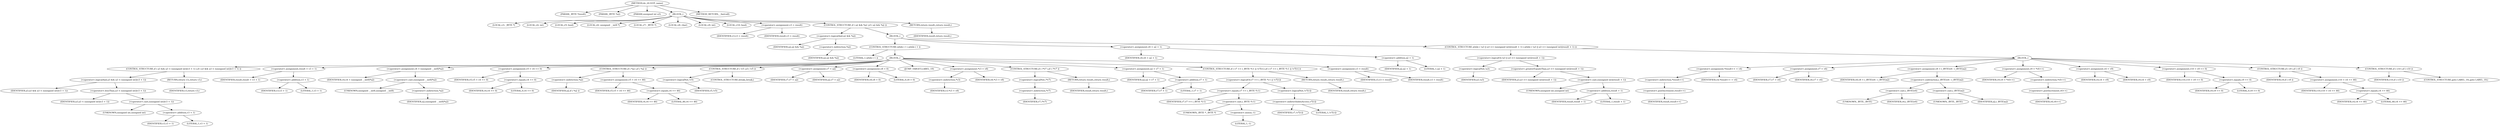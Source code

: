 digraph do_rfc1035_name {  
"1000109" [label = "(METHOD,do_rfc1035_name)" ]
"1000110" [label = "(PARAM,_BYTE *result)" ]
"1000111" [label = "(PARAM,_BYTE *a2)" ]
"1000112" [label = "(PARAM,unsigned int a3)" ]
"1000113" [label = "(BLOCK,,)" ]
"1000114" [label = "(LOCAL,v3: _BYTE *)" ]
"1000115" [label = "(LOCAL,v4: int)" ]
"1000116" [label = "(LOCAL,v5: bool)" ]
"1000117" [label = "(LOCAL,v6: unsigned __int8 *)" ]
"1000118" [label = "(LOCAL,v7: _BYTE *)" ]
"1000119" [label = "(LOCAL,v8: char)" ]
"1000120" [label = "(LOCAL,v9: int)" ]
"1000121" [label = "(LOCAL,v10: bool)" ]
"1000122" [label = "(<operator>.assignment,v3 = result)" ]
"1000123" [label = "(IDENTIFIER,v3,v3 = result)" ]
"1000124" [label = "(IDENTIFIER,result,v3 = result)" ]
"1000125" [label = "(CONTROL_STRUCTURE,if ( a2 && *a2 ),if ( a2 && *a2 ))" ]
"1000126" [label = "(<operator>.logicalAnd,a2 && *a2)" ]
"1000127" [label = "(IDENTIFIER,a2,a2 && *a2)" ]
"1000128" [label = "(<operator>.indirection,*a2)" ]
"1000129" [label = "(IDENTIFIER,a2,a2 && *a2)" ]
"1000130" [label = "(BLOCK,,)" ]
"1000131" [label = "(CONTROL_STRUCTURE,while ( 1 ),while ( 1 ))" ]
"1000132" [label = "(LITERAL,1,while ( 1 ))" ]
"1000133" [label = "(BLOCK,,)" ]
"1000134" [label = "(CONTROL_STRUCTURE,if ( a3 && a3 < (unsigned int)(v3 + 1) ),if ( a3 && a3 < (unsigned int)(v3 + 1) ))" ]
"1000135" [label = "(<operator>.logicalAnd,a3 && a3 < (unsigned int)(v3 + 1))" ]
"1000136" [label = "(IDENTIFIER,a3,a3 && a3 < (unsigned int)(v3 + 1))" ]
"1000137" [label = "(<operator>.lessThan,a3 < (unsigned int)(v3 + 1))" ]
"1000138" [label = "(IDENTIFIER,a3,a3 < (unsigned int)(v3 + 1))" ]
"1000139" [label = "(<operator>.cast,(unsigned int)(v3 + 1))" ]
"1000140" [label = "(UNKNOWN,unsigned int,unsigned int)" ]
"1000141" [label = "(<operator>.addition,v3 + 1)" ]
"1000142" [label = "(IDENTIFIER,v3,v3 + 1)" ]
"1000143" [label = "(LITERAL,1,v3 + 1)" ]
"1000144" [label = "(RETURN,return v3;,return v3;)" ]
"1000145" [label = "(IDENTIFIER,v3,return v3;)" ]
"1000146" [label = "(<operator>.assignment,result = v3 + 1)" ]
"1000147" [label = "(IDENTIFIER,result,result = v3 + 1)" ]
"1000148" [label = "(<operator>.addition,v3 + 1)" ]
"1000149" [label = "(IDENTIFIER,v3,v3 + 1)" ]
"1000150" [label = "(LITERAL,1,v3 + 1)" ]
"1000151" [label = "(<operator>.assignment,v4 = (unsigned __int8)*a2)" ]
"1000152" [label = "(IDENTIFIER,v4,v4 = (unsigned __int8)*a2)" ]
"1000153" [label = "(<operator>.cast,(unsigned __int8)*a2)" ]
"1000154" [label = "(UNKNOWN,unsigned __int8,unsigned __int8)" ]
"1000155" [label = "(<operator>.indirection,*a2)" ]
"1000156" [label = "(IDENTIFIER,a2,(unsigned __int8)*a2)" ]
"1000157" [label = "(<operator>.assignment,v5 = v4 == 0)" ]
"1000158" [label = "(IDENTIFIER,v5,v5 = v4 == 0)" ]
"1000159" [label = "(<operator>.equals,v4 == 0)" ]
"1000160" [label = "(IDENTIFIER,v4,v4 == 0)" ]
"1000161" [label = "(LITERAL,0,v4 == 0)" ]
"1000162" [label = "(CONTROL_STRUCTURE,if ( *a2 ),if ( *a2 ))" ]
"1000163" [label = "(<operator>.indirection,*a2)" ]
"1000164" [label = "(IDENTIFIER,a2,if ( *a2 ))" ]
"1000165" [label = "(<operator>.assignment,v5 = v4 == 46)" ]
"1000166" [label = "(IDENTIFIER,v5,v5 = v4 == 46)" ]
"1000167" [label = "(<operator>.equals,v4 == 46)" ]
"1000168" [label = "(IDENTIFIER,v4,v4 == 46)" ]
"1000169" [label = "(LITERAL,46,v4 == 46)" ]
"1000170" [label = "(CONTROL_STRUCTURE,if ( !v5 ),if ( !v5 ))" ]
"1000171" [label = "(<operator>.logicalNot,!v5)" ]
"1000172" [label = "(IDENTIFIER,v5,!v5)" ]
"1000173" [label = "(CONTROL_STRUCTURE,break;,break;)" ]
"1000174" [label = "(<operator>.assignment,v7 = a2)" ]
"1000175" [label = "(IDENTIFIER,v7,v7 = a2)" ]
"1000176" [label = "(IDENTIFIER,a2,v7 = a2)" ]
"1000177" [label = "(<operator>.assignment,v8 = 0)" ]
"1000178" [label = "(IDENTIFIER,v8,v8 = 0)" ]
"1000179" [label = "(LITERAL,0,v8 = 0)" ]
"1000180" [label = "(JUMP_TARGET,LABEL_19)" ]
"1000181" [label = "(<operator>.assignment,*v3 = v8)" ]
"1000182" [label = "(<operator>.indirection,*v3)" ]
"1000183" [label = "(IDENTIFIER,v3,*v3 = v8)" ]
"1000184" [label = "(IDENTIFIER,v8,*v3 = v8)" ]
"1000185" [label = "(CONTROL_STRUCTURE,if ( !*v7 ),if ( !*v7 ))" ]
"1000186" [label = "(<operator>.logicalNot,!*v7)" ]
"1000187" [label = "(<operator>.indirection,*v7)" ]
"1000188" [label = "(IDENTIFIER,v7,!*v7)" ]
"1000189" [label = "(RETURN,return result;,return result;)" ]
"1000190" [label = "(IDENTIFIER,result,return result;)" ]
"1000191" [label = "(<operator>.assignment,a2 = v7 + 1)" ]
"1000192" [label = "(IDENTIFIER,a2,a2 = v7 + 1)" ]
"1000193" [label = "(<operator>.addition,v7 + 1)" ]
"1000194" [label = "(IDENTIFIER,v7,v7 + 1)" ]
"1000195" [label = "(LITERAL,1,v7 + 1)" ]
"1000196" [label = "(CONTROL_STRUCTURE,if ( v7 == (_BYTE *)-1 || !v7[1] ),if ( v7 == (_BYTE *)-1 || !v7[1] ))" ]
"1000197" [label = "(<operator>.logicalOr,v7 == (_BYTE *)-1 || !v7[1])" ]
"1000198" [label = "(<operator>.equals,v7 == (_BYTE *)-1)" ]
"1000199" [label = "(IDENTIFIER,v7,v7 == (_BYTE *)-1)" ]
"1000200" [label = "(<operator>.cast,(_BYTE *)-1)" ]
"1000201" [label = "(UNKNOWN,_BYTE *,_BYTE *)" ]
"1000202" [label = "(<operator>.minus,-1)" ]
"1000203" [label = "(LITERAL,1,-1)" ]
"1000204" [label = "(<operator>.logicalNot,!v7[1])" ]
"1000205" [label = "(<operator>.indirectIndexAccess,v7[1])" ]
"1000206" [label = "(IDENTIFIER,v7,!v7[1])" ]
"1000207" [label = "(LITERAL,1,!v7[1])" ]
"1000208" [label = "(RETURN,return result;,return result;)" ]
"1000209" [label = "(IDENTIFIER,result,return result;)" ]
"1000210" [label = "(<operator>.assignment,v3 = result)" ]
"1000211" [label = "(IDENTIFIER,v3,v3 = result)" ]
"1000212" [label = "(IDENTIFIER,result,v3 = result)" ]
"1000213" [label = "(<operator>.assignment,v6 = a2 + 1)" ]
"1000214" [label = "(IDENTIFIER,v6,v6 = a2 + 1)" ]
"1000215" [label = "(<operator>.addition,a2 + 1)" ]
"1000216" [label = "(IDENTIFIER,a2,a2 + 1)" ]
"1000217" [label = "(LITERAL,1,a2 + 1)" ]
"1000218" [label = "(CONTROL_STRUCTURE,while ( !a3 || a3 >= (unsigned int)(result + 1) ),while ( !a3 || a3 >= (unsigned int)(result + 1) ))" ]
"1000219" [label = "(<operator>.logicalOr,!a3 || a3 >= (unsigned int)(result + 1))" ]
"1000220" [label = "(<operator>.logicalNot,!a3)" ]
"1000221" [label = "(IDENTIFIER,a3,!a3)" ]
"1000222" [label = "(<operator>.greaterEqualsThan,a3 >= (unsigned int)(result + 1))" ]
"1000223" [label = "(IDENTIFIER,a3,a3 >= (unsigned int)(result + 1))" ]
"1000224" [label = "(<operator>.cast,(unsigned int)(result + 1))" ]
"1000225" [label = "(UNKNOWN,unsigned int,unsigned int)" ]
"1000226" [label = "(<operator>.addition,result + 1)" ]
"1000227" [label = "(IDENTIFIER,result,result + 1)" ]
"1000228" [label = "(LITERAL,1,result + 1)" ]
"1000229" [label = "(BLOCK,,)" ]
"1000230" [label = "(<operator>.assignment,*result++ = v4)" ]
"1000231" [label = "(<operator>.indirection,*result++)" ]
"1000232" [label = "(<operator>.postIncrement,result++)" ]
"1000233" [label = "(IDENTIFIER,result,result++)" ]
"1000234" [label = "(IDENTIFIER,v4,*result++ = v4)" ]
"1000235" [label = "(<operator>.assignment,v7 = v6)" ]
"1000236" [label = "(IDENTIFIER,v7,v7 = v6)" ]
"1000237" [label = "(IDENTIFIER,v6,v7 = v6)" ]
"1000238" [label = "(<operator>.assignment,v8 = (_BYTE)v6 - (_BYTE)a2)" ]
"1000239" [label = "(IDENTIFIER,v8,v8 = (_BYTE)v6 - (_BYTE)a2)" ]
"1000240" [label = "(<operator>.subtraction,(_BYTE)v6 - (_BYTE)a2)" ]
"1000241" [label = "(<operator>.cast,(_BYTE)v6)" ]
"1000242" [label = "(UNKNOWN,_BYTE,_BYTE)" ]
"1000243" [label = "(IDENTIFIER,v6,(_BYTE)v6)" ]
"1000244" [label = "(<operator>.cast,(_BYTE)a2)" ]
"1000245" [label = "(UNKNOWN,_BYTE,_BYTE)" ]
"1000246" [label = "(IDENTIFIER,a2,(_BYTE)a2)" ]
"1000247" [label = "(<operator>.assignment,v9 = *v6++)" ]
"1000248" [label = "(IDENTIFIER,v9,v9 = *v6++)" ]
"1000249" [label = "(<operator>.indirection,*v6++)" ]
"1000250" [label = "(<operator>.postIncrement,v6++)" ]
"1000251" [label = "(IDENTIFIER,v6,v6++)" ]
"1000252" [label = "(<operator>.assignment,v4 = v9)" ]
"1000253" [label = "(IDENTIFIER,v4,v4 = v9)" ]
"1000254" [label = "(IDENTIFIER,v9,v4 = v9)" ]
"1000255" [label = "(<operator>.assignment,v10 = v9 == 0)" ]
"1000256" [label = "(IDENTIFIER,v10,v10 = v9 == 0)" ]
"1000257" [label = "(<operator>.equals,v9 == 0)" ]
"1000258" [label = "(IDENTIFIER,v9,v9 == 0)" ]
"1000259" [label = "(LITERAL,0,v9 == 0)" ]
"1000260" [label = "(CONTROL_STRUCTURE,if ( v9 ),if ( v9 ))" ]
"1000261" [label = "(IDENTIFIER,v9,if ( v9 ))" ]
"1000262" [label = "(<operator>.assignment,v10 = v4 == 46)" ]
"1000263" [label = "(IDENTIFIER,v10,v10 = v4 == 46)" ]
"1000264" [label = "(<operator>.equals,v4 == 46)" ]
"1000265" [label = "(IDENTIFIER,v4,v4 == 46)" ]
"1000266" [label = "(LITERAL,46,v4 == 46)" ]
"1000267" [label = "(CONTROL_STRUCTURE,if ( v10 ),if ( v10 ))" ]
"1000268" [label = "(IDENTIFIER,v10,if ( v10 ))" ]
"1000269" [label = "(CONTROL_STRUCTURE,goto LABEL_19;,goto LABEL_19;)" ]
"1000270" [label = "(RETURN,return result;,return result;)" ]
"1000271" [label = "(IDENTIFIER,result,return result;)" ]
"1000272" [label = "(METHOD_RETURN,__fastcall)" ]
  "1000109" -> "1000110" 
  "1000109" -> "1000111" 
  "1000109" -> "1000112" 
  "1000109" -> "1000113" 
  "1000109" -> "1000272" 
  "1000113" -> "1000114" 
  "1000113" -> "1000115" 
  "1000113" -> "1000116" 
  "1000113" -> "1000117" 
  "1000113" -> "1000118" 
  "1000113" -> "1000119" 
  "1000113" -> "1000120" 
  "1000113" -> "1000121" 
  "1000113" -> "1000122" 
  "1000113" -> "1000125" 
  "1000113" -> "1000270" 
  "1000122" -> "1000123" 
  "1000122" -> "1000124" 
  "1000125" -> "1000126" 
  "1000125" -> "1000130" 
  "1000126" -> "1000127" 
  "1000126" -> "1000128" 
  "1000128" -> "1000129" 
  "1000130" -> "1000131" 
  "1000130" -> "1000213" 
  "1000130" -> "1000218" 
  "1000131" -> "1000132" 
  "1000131" -> "1000133" 
  "1000133" -> "1000134" 
  "1000133" -> "1000146" 
  "1000133" -> "1000151" 
  "1000133" -> "1000157" 
  "1000133" -> "1000162" 
  "1000133" -> "1000170" 
  "1000133" -> "1000174" 
  "1000133" -> "1000177" 
  "1000133" -> "1000180" 
  "1000133" -> "1000181" 
  "1000133" -> "1000185" 
  "1000133" -> "1000191" 
  "1000133" -> "1000196" 
  "1000133" -> "1000210" 
  "1000134" -> "1000135" 
  "1000134" -> "1000144" 
  "1000135" -> "1000136" 
  "1000135" -> "1000137" 
  "1000137" -> "1000138" 
  "1000137" -> "1000139" 
  "1000139" -> "1000140" 
  "1000139" -> "1000141" 
  "1000141" -> "1000142" 
  "1000141" -> "1000143" 
  "1000144" -> "1000145" 
  "1000146" -> "1000147" 
  "1000146" -> "1000148" 
  "1000148" -> "1000149" 
  "1000148" -> "1000150" 
  "1000151" -> "1000152" 
  "1000151" -> "1000153" 
  "1000153" -> "1000154" 
  "1000153" -> "1000155" 
  "1000155" -> "1000156" 
  "1000157" -> "1000158" 
  "1000157" -> "1000159" 
  "1000159" -> "1000160" 
  "1000159" -> "1000161" 
  "1000162" -> "1000163" 
  "1000162" -> "1000165" 
  "1000163" -> "1000164" 
  "1000165" -> "1000166" 
  "1000165" -> "1000167" 
  "1000167" -> "1000168" 
  "1000167" -> "1000169" 
  "1000170" -> "1000171" 
  "1000170" -> "1000173" 
  "1000171" -> "1000172" 
  "1000174" -> "1000175" 
  "1000174" -> "1000176" 
  "1000177" -> "1000178" 
  "1000177" -> "1000179" 
  "1000181" -> "1000182" 
  "1000181" -> "1000184" 
  "1000182" -> "1000183" 
  "1000185" -> "1000186" 
  "1000185" -> "1000189" 
  "1000186" -> "1000187" 
  "1000187" -> "1000188" 
  "1000189" -> "1000190" 
  "1000191" -> "1000192" 
  "1000191" -> "1000193" 
  "1000193" -> "1000194" 
  "1000193" -> "1000195" 
  "1000196" -> "1000197" 
  "1000196" -> "1000208" 
  "1000197" -> "1000198" 
  "1000197" -> "1000204" 
  "1000198" -> "1000199" 
  "1000198" -> "1000200" 
  "1000200" -> "1000201" 
  "1000200" -> "1000202" 
  "1000202" -> "1000203" 
  "1000204" -> "1000205" 
  "1000205" -> "1000206" 
  "1000205" -> "1000207" 
  "1000208" -> "1000209" 
  "1000210" -> "1000211" 
  "1000210" -> "1000212" 
  "1000213" -> "1000214" 
  "1000213" -> "1000215" 
  "1000215" -> "1000216" 
  "1000215" -> "1000217" 
  "1000218" -> "1000219" 
  "1000218" -> "1000229" 
  "1000219" -> "1000220" 
  "1000219" -> "1000222" 
  "1000220" -> "1000221" 
  "1000222" -> "1000223" 
  "1000222" -> "1000224" 
  "1000224" -> "1000225" 
  "1000224" -> "1000226" 
  "1000226" -> "1000227" 
  "1000226" -> "1000228" 
  "1000229" -> "1000230" 
  "1000229" -> "1000235" 
  "1000229" -> "1000238" 
  "1000229" -> "1000247" 
  "1000229" -> "1000252" 
  "1000229" -> "1000255" 
  "1000229" -> "1000260" 
  "1000229" -> "1000267" 
  "1000230" -> "1000231" 
  "1000230" -> "1000234" 
  "1000231" -> "1000232" 
  "1000232" -> "1000233" 
  "1000235" -> "1000236" 
  "1000235" -> "1000237" 
  "1000238" -> "1000239" 
  "1000238" -> "1000240" 
  "1000240" -> "1000241" 
  "1000240" -> "1000244" 
  "1000241" -> "1000242" 
  "1000241" -> "1000243" 
  "1000244" -> "1000245" 
  "1000244" -> "1000246" 
  "1000247" -> "1000248" 
  "1000247" -> "1000249" 
  "1000249" -> "1000250" 
  "1000250" -> "1000251" 
  "1000252" -> "1000253" 
  "1000252" -> "1000254" 
  "1000255" -> "1000256" 
  "1000255" -> "1000257" 
  "1000257" -> "1000258" 
  "1000257" -> "1000259" 
  "1000260" -> "1000261" 
  "1000260" -> "1000262" 
  "1000262" -> "1000263" 
  "1000262" -> "1000264" 
  "1000264" -> "1000265" 
  "1000264" -> "1000266" 
  "1000267" -> "1000268" 
  "1000267" -> "1000269" 
  "1000270" -> "1000271" 
}
